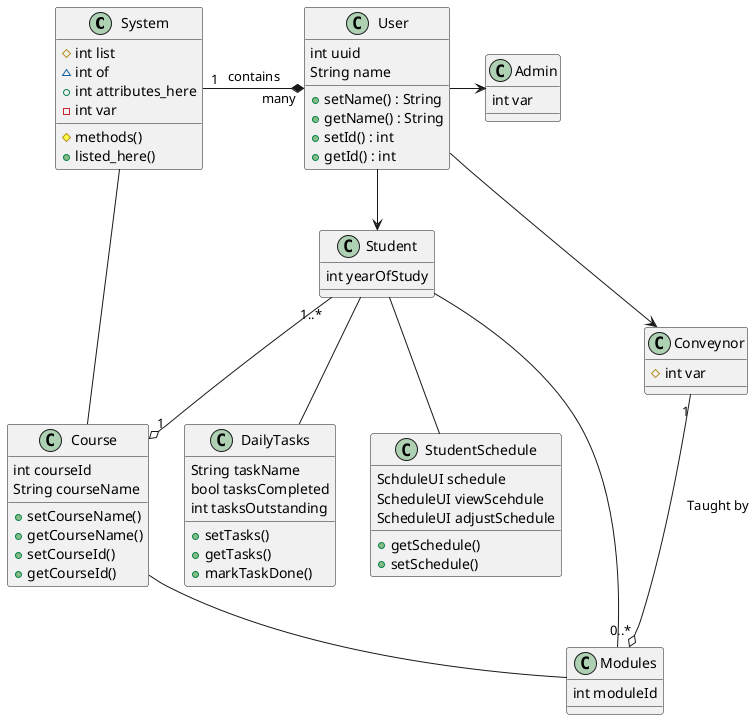 /'
 ' * * * Group 36 Class Diagram * * * 
 '
 ' You will need to install PlantUML tools to generate the 
 ' Image from source.
 ' 
 ' https://plantuml.com/download
 '
 ' # : Protected
 ' ~ : Package Private
 ' + : Public
 ' - : Private
 '/

@startuml Class_Diagram

class System {
    #int list
    ~int of
    +int attributes_here
    -int var

    # methods()
    + listed_here()
}

class User {
    int uuid
    String name

    + setName() : String
    + getName() : String
    + setId() : int
    + getId() : int
}

class Student {
    int yearOfStudy
}

class Conveynor {
    #int var
}

class Admin {
    int var
}

class Course {
    int courseId
    String courseName

    + setCourseName()
    + getCourseName()
    + setCourseId()
    + getCourseId()

}

class DailyTasks {
    String taskName
    bool tasksCompleted
    int tasksOutstanding

    + setTasks()
    + getTasks()
    + markTaskDone()
}

class StudentSchedule {
    SchduleUI schedule
    ScheduleUI viewScehdule
    ScheduleUI adjustSchedule
    + getSchedule()
    + setSchedule()
}

class Modules {
    int moduleId
}

'System can exist without user but not the other way around
System "1" -* "many" User : contains

User --> Conveynor
User -> Admin
User --> Student

Conveynor "1" --o "0..*" Modules : "Taught by"
Student "1..*" --o "1" Course
Student -- Modules

System -- Course

Course -- Modules

Student -- DailyTasks
Student -- StudentSchedule

@enduml